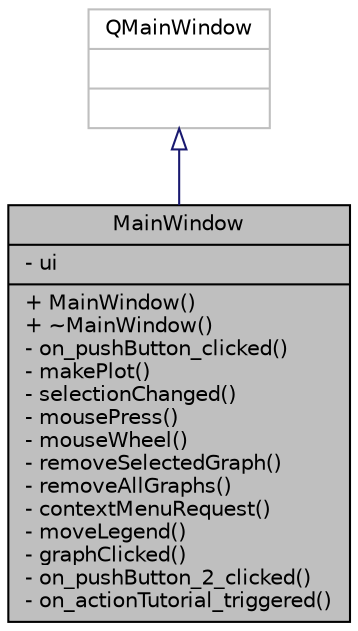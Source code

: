 digraph "MainWindow"
{
  edge [fontname="Helvetica",fontsize="10",labelfontname="Helvetica",labelfontsize="10"];
  node [fontname="Helvetica",fontsize="10",shape=record];
  Node5 [label="{MainWindow\n|- ui\l|+ MainWindow()\l+ ~MainWindow()\l- on_pushButton_clicked()\l- makePlot()\l- selectionChanged()\l- mousePress()\l- mouseWheel()\l- removeSelectedGraph()\l- removeAllGraphs()\l- contextMenuRequest()\l- moveLegend()\l- graphClicked()\l- on_pushButton_2_clicked()\l- on_actionTutorial_triggered()\l}",height=0.2,width=0.4,color="black", fillcolor="grey75", style="filled", fontcolor="black"];
  Node6 -> Node5 [dir="back",color="midnightblue",fontsize="10",style="solid",arrowtail="onormal",fontname="Helvetica"];
  Node6 [label="{QMainWindow\n||}",height=0.2,width=0.4,color="grey75", fillcolor="white", style="filled"];
}
